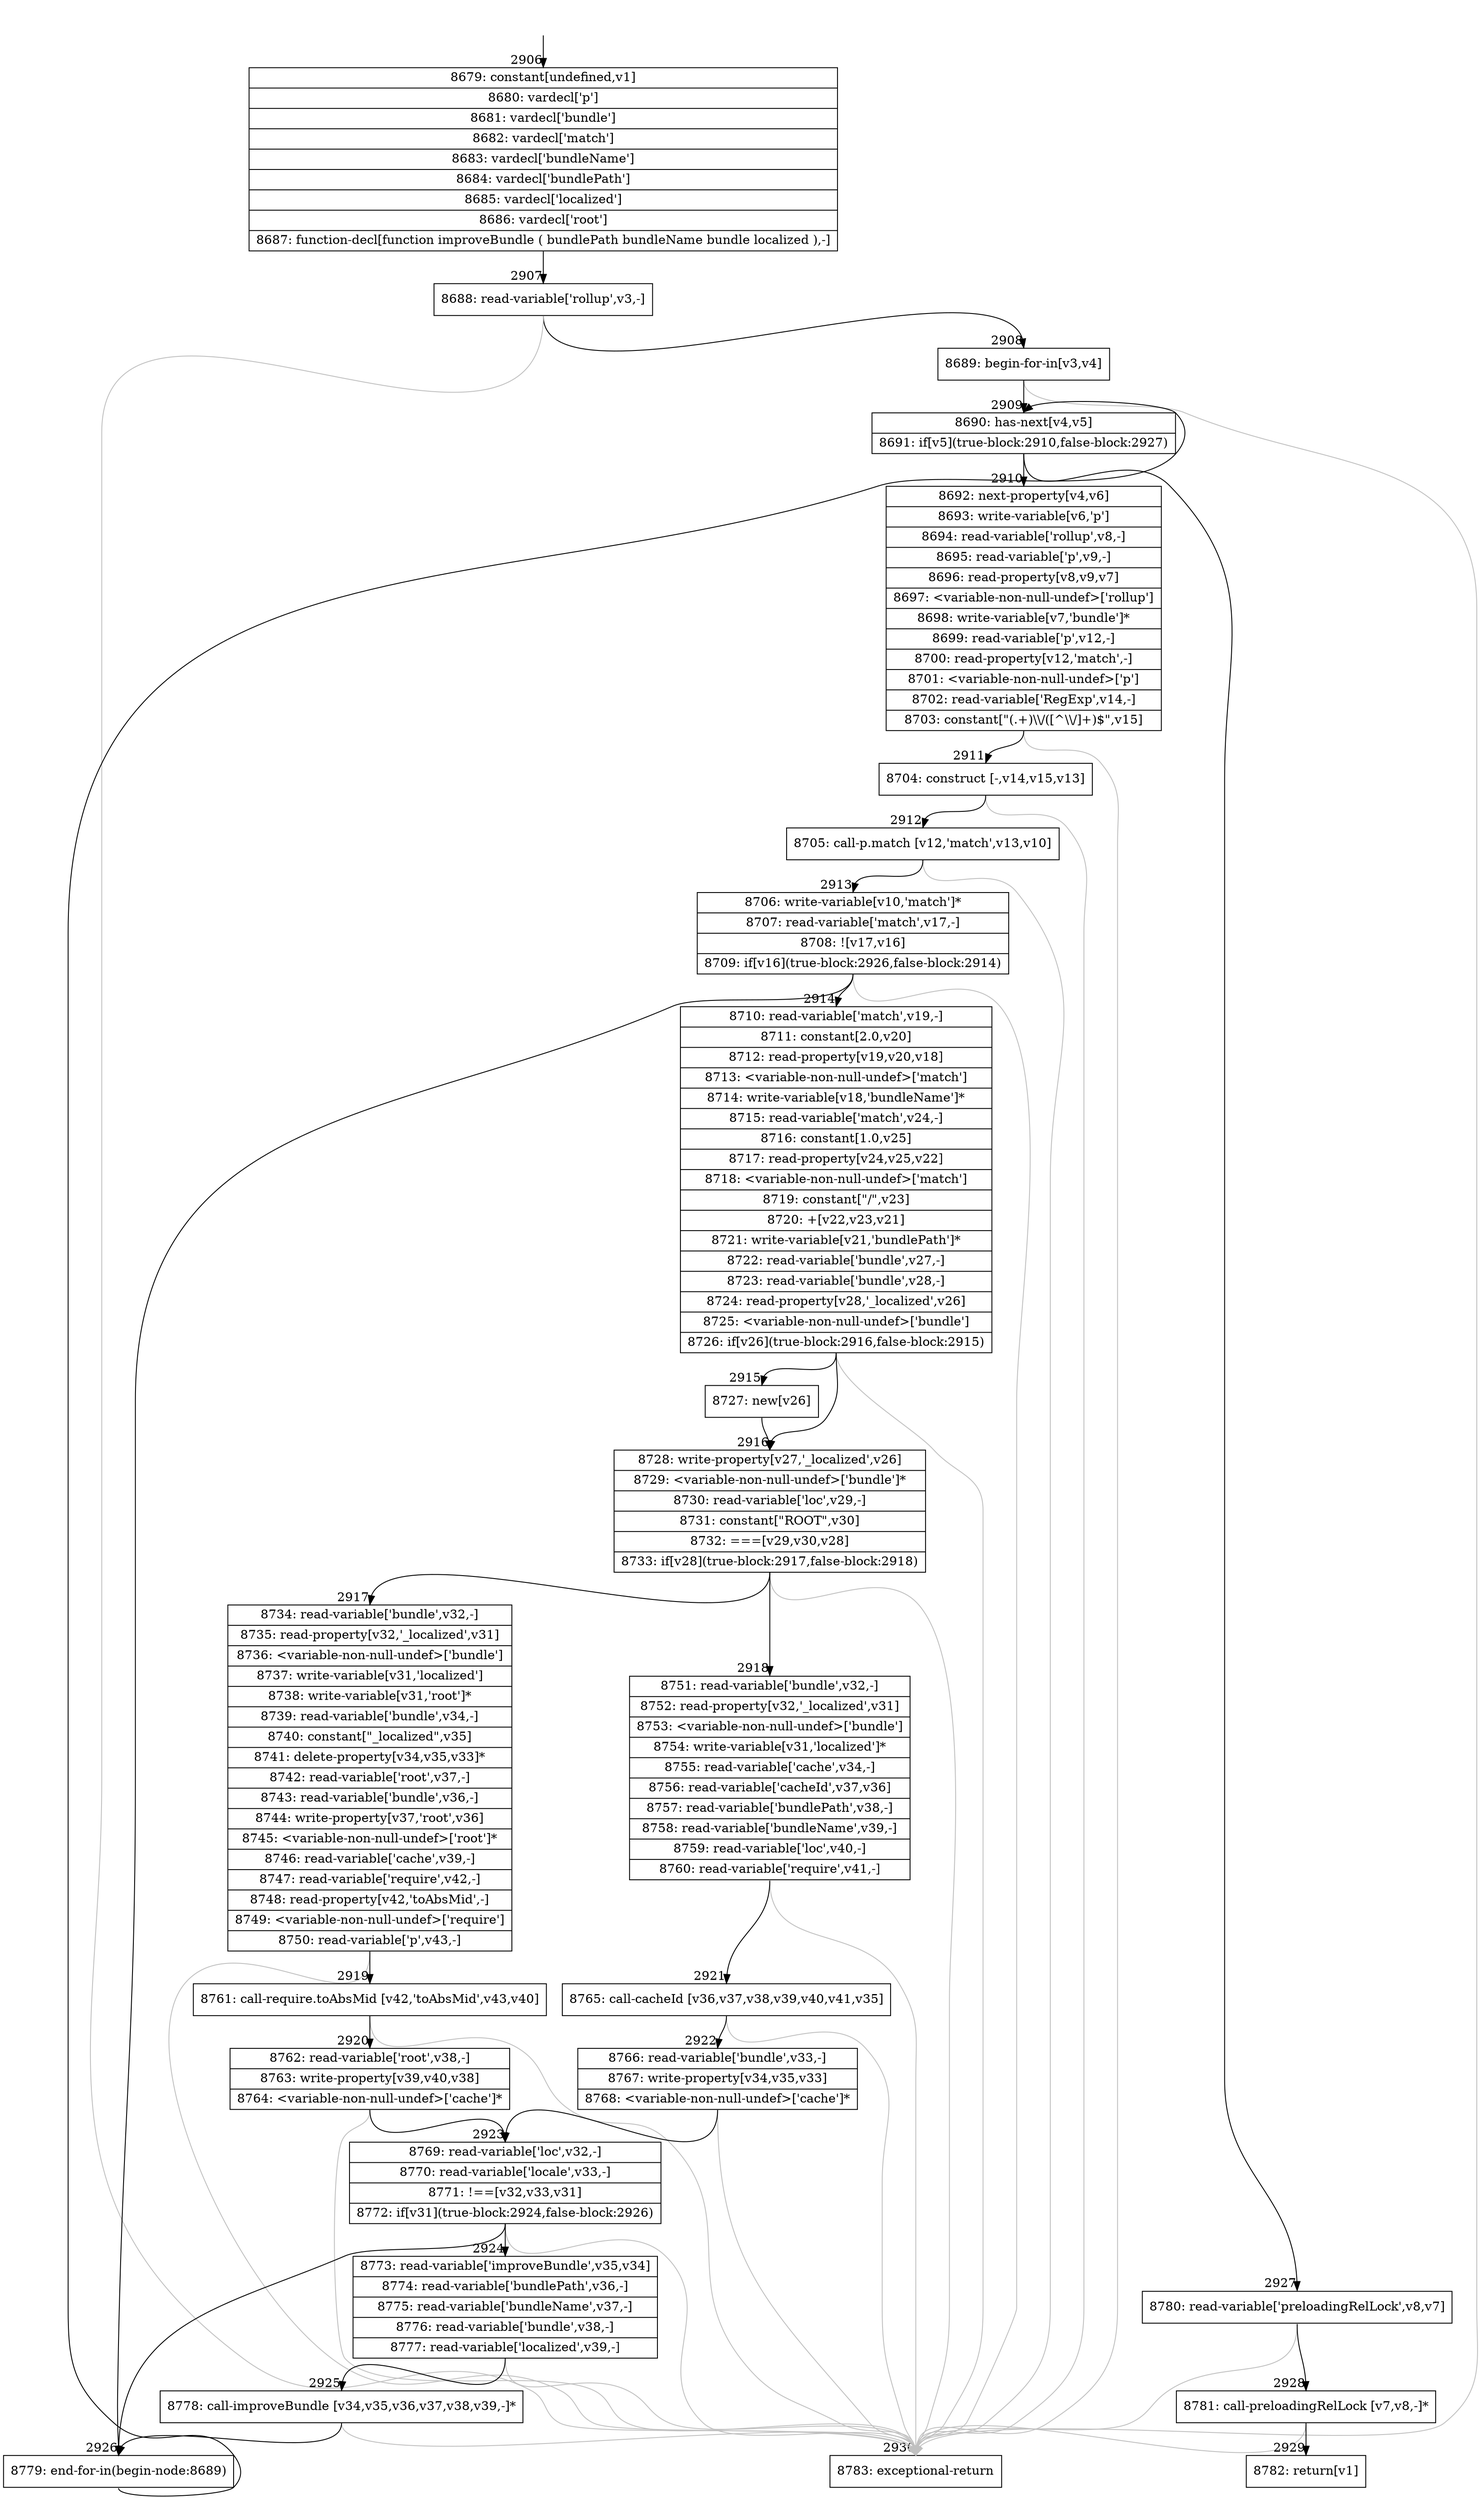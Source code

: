 digraph {
rankdir="TD"
BB_entry177[shape=none,label=""];
BB_entry177 -> BB2906 [tailport=s, headport=n, headlabel="    2906"]
BB2906 [shape=record label="{8679: constant[undefined,v1]|8680: vardecl['p']|8681: vardecl['bundle']|8682: vardecl['match']|8683: vardecl['bundleName']|8684: vardecl['bundlePath']|8685: vardecl['localized']|8686: vardecl['root']|8687: function-decl[function improveBundle ( bundlePath bundleName bundle localized ),-]}" ] 
BB2906 -> BB2907 [tailport=s, headport=n, headlabel="      2907"]
BB2907 [shape=record label="{8688: read-variable['rollup',v3,-]}" ] 
BB2907 -> BB2908 [tailport=s, headport=n, headlabel="      2908"]
BB2907 -> BB2930 [tailport=s, headport=n, color=gray, headlabel="      2930"]
BB2908 [shape=record label="{8689: begin-for-in[v3,v4]}" ] 
BB2908 -> BB2909 [tailport=s, headport=n, headlabel="      2909"]
BB2908 -> BB2930 [tailport=s, headport=n, color=gray]
BB2909 [shape=record label="{8690: has-next[v4,v5]|8691: if[v5](true-block:2910,false-block:2927)}" ] 
BB2909 -> BB2910 [tailport=s, headport=n, headlabel="      2910"]
BB2909 -> BB2927 [tailport=s, headport=n, headlabel="      2927"]
BB2910 [shape=record label="{8692: next-property[v4,v6]|8693: write-variable[v6,'p']|8694: read-variable['rollup',v8,-]|8695: read-variable['p',v9,-]|8696: read-property[v8,v9,v7]|8697: \<variable-non-null-undef\>['rollup']|8698: write-variable[v7,'bundle']*|8699: read-variable['p',v12,-]|8700: read-property[v12,'match',-]|8701: \<variable-non-null-undef\>['p']|8702: read-variable['RegExp',v14,-]|8703: constant[\"(.+)\\\\/([^\\\\/]+)$\",v15]}" ] 
BB2910 -> BB2911 [tailport=s, headport=n, headlabel="      2911"]
BB2910 -> BB2930 [tailport=s, headport=n, color=gray]
BB2911 [shape=record label="{8704: construct [-,v14,v15,v13]}" ] 
BB2911 -> BB2912 [tailport=s, headport=n, headlabel="      2912"]
BB2911 -> BB2930 [tailport=s, headport=n, color=gray]
BB2912 [shape=record label="{8705: call-p.match [v12,'match',v13,v10]}" ] 
BB2912 -> BB2913 [tailport=s, headport=n, headlabel="      2913"]
BB2912 -> BB2930 [tailport=s, headport=n, color=gray]
BB2913 [shape=record label="{8706: write-variable[v10,'match']*|8707: read-variable['match',v17,-]|8708: ![v17,v16]|8709: if[v16](true-block:2926,false-block:2914)}" ] 
BB2913 -> BB2926 [tailport=s, headport=n, headlabel="      2926"]
BB2913 -> BB2914 [tailport=s, headport=n, headlabel="      2914"]
BB2913 -> BB2930 [tailport=s, headport=n, color=gray]
BB2914 [shape=record label="{8710: read-variable['match',v19,-]|8711: constant[2.0,v20]|8712: read-property[v19,v20,v18]|8713: \<variable-non-null-undef\>['match']|8714: write-variable[v18,'bundleName']*|8715: read-variable['match',v24,-]|8716: constant[1.0,v25]|8717: read-property[v24,v25,v22]|8718: \<variable-non-null-undef\>['match']|8719: constant[\"/\",v23]|8720: +[v22,v23,v21]|8721: write-variable[v21,'bundlePath']*|8722: read-variable['bundle',v27,-]|8723: read-variable['bundle',v28,-]|8724: read-property[v28,'_localized',v26]|8725: \<variable-non-null-undef\>['bundle']|8726: if[v26](true-block:2916,false-block:2915)}" ] 
BB2914 -> BB2916 [tailport=s, headport=n, headlabel="      2916"]
BB2914 -> BB2915 [tailport=s, headport=n, headlabel="      2915"]
BB2914 -> BB2930 [tailport=s, headport=n, color=gray]
BB2915 [shape=record label="{8727: new[v26]}" ] 
BB2915 -> BB2916 [tailport=s, headport=n]
BB2916 [shape=record label="{8728: write-property[v27,'_localized',v26]|8729: \<variable-non-null-undef\>['bundle']*|8730: read-variable['loc',v29,-]|8731: constant[\"ROOT\",v30]|8732: ===[v29,v30,v28]|8733: if[v28](true-block:2917,false-block:2918)}" ] 
BB2916 -> BB2917 [tailport=s, headport=n, headlabel="      2917"]
BB2916 -> BB2918 [tailport=s, headport=n, headlabel="      2918"]
BB2916 -> BB2930 [tailport=s, headport=n, color=gray]
BB2917 [shape=record label="{8734: read-variable['bundle',v32,-]|8735: read-property[v32,'_localized',v31]|8736: \<variable-non-null-undef\>['bundle']|8737: write-variable[v31,'localized']|8738: write-variable[v31,'root']*|8739: read-variable['bundle',v34,-]|8740: constant[\"_localized\",v35]|8741: delete-property[v34,v35,v33]*|8742: read-variable['root',v37,-]|8743: read-variable['bundle',v36,-]|8744: write-property[v37,'root',v36]|8745: \<variable-non-null-undef\>['root']*|8746: read-variable['cache',v39,-]|8747: read-variable['require',v42,-]|8748: read-property[v42,'toAbsMid',-]|8749: \<variable-non-null-undef\>['require']|8750: read-variable['p',v43,-]}" ] 
BB2917 -> BB2919 [tailport=s, headport=n, headlabel="      2919"]
BB2917 -> BB2930 [tailport=s, headport=n, color=gray]
BB2918 [shape=record label="{8751: read-variable['bundle',v32,-]|8752: read-property[v32,'_localized',v31]|8753: \<variable-non-null-undef\>['bundle']|8754: write-variable[v31,'localized']*|8755: read-variable['cache',v34,-]|8756: read-variable['cacheId',v37,v36]|8757: read-variable['bundlePath',v38,-]|8758: read-variable['bundleName',v39,-]|8759: read-variable['loc',v40,-]|8760: read-variable['require',v41,-]}" ] 
BB2918 -> BB2921 [tailport=s, headport=n, headlabel="      2921"]
BB2918 -> BB2930 [tailport=s, headport=n, color=gray]
BB2919 [shape=record label="{8761: call-require.toAbsMid [v42,'toAbsMid',v43,v40]}" ] 
BB2919 -> BB2920 [tailport=s, headport=n, headlabel="      2920"]
BB2919 -> BB2930 [tailport=s, headport=n, color=gray]
BB2920 [shape=record label="{8762: read-variable['root',v38,-]|8763: write-property[v39,v40,v38]|8764: \<variable-non-null-undef\>['cache']*}" ] 
BB2920 -> BB2923 [tailport=s, headport=n, headlabel="      2923"]
BB2920 -> BB2930 [tailport=s, headport=n, color=gray]
BB2921 [shape=record label="{8765: call-cacheId [v36,v37,v38,v39,v40,v41,v35]}" ] 
BB2921 -> BB2922 [tailport=s, headport=n, headlabel="      2922"]
BB2921 -> BB2930 [tailport=s, headport=n, color=gray]
BB2922 [shape=record label="{8766: read-variable['bundle',v33,-]|8767: write-property[v34,v35,v33]|8768: \<variable-non-null-undef\>['cache']*}" ] 
BB2922 -> BB2923 [tailport=s, headport=n]
BB2922 -> BB2930 [tailport=s, headport=n, color=gray]
BB2923 [shape=record label="{8769: read-variable['loc',v32,-]|8770: read-variable['locale',v33,-]|8771: !==[v32,v33,v31]|8772: if[v31](true-block:2924,false-block:2926)}" ] 
BB2923 -> BB2924 [tailport=s, headport=n, headlabel="      2924"]
BB2923 -> BB2926 [tailport=s, headport=n]
BB2923 -> BB2930 [tailport=s, headport=n, color=gray]
BB2924 [shape=record label="{8773: read-variable['improveBundle',v35,v34]|8774: read-variable['bundlePath',v36,-]|8775: read-variable['bundleName',v37,-]|8776: read-variable['bundle',v38,-]|8777: read-variable['localized',v39,-]}" ] 
BB2924 -> BB2925 [tailport=s, headport=n, headlabel="      2925"]
BB2924 -> BB2930 [tailport=s, headport=n, color=gray]
BB2925 [shape=record label="{8778: call-improveBundle [v34,v35,v36,v37,v38,v39,-]*}" ] 
BB2925 -> BB2926 [tailport=s, headport=n]
BB2925 -> BB2930 [tailport=s, headport=n, color=gray]
BB2926 [shape=record label="{8779: end-for-in(begin-node:8689)}" ] 
BB2926 -> BB2909 [tailport=s, headport=n]
BB2927 [shape=record label="{8780: read-variable['preloadingRelLock',v8,v7]}" ] 
BB2927 -> BB2928 [tailport=s, headport=n, headlabel="      2928"]
BB2927 -> BB2930 [tailport=s, headport=n, color=gray]
BB2928 [shape=record label="{8781: call-preloadingRelLock [v7,v8,-]*}" ] 
BB2928 -> BB2929 [tailport=s, headport=n, headlabel="      2929"]
BB2928 -> BB2930 [tailport=s, headport=n, color=gray]
BB2929 [shape=record label="{8782: return[v1]}" ] 
BB2930 [shape=record label="{8783: exceptional-return}" ] 
//#$~ 3304
}
